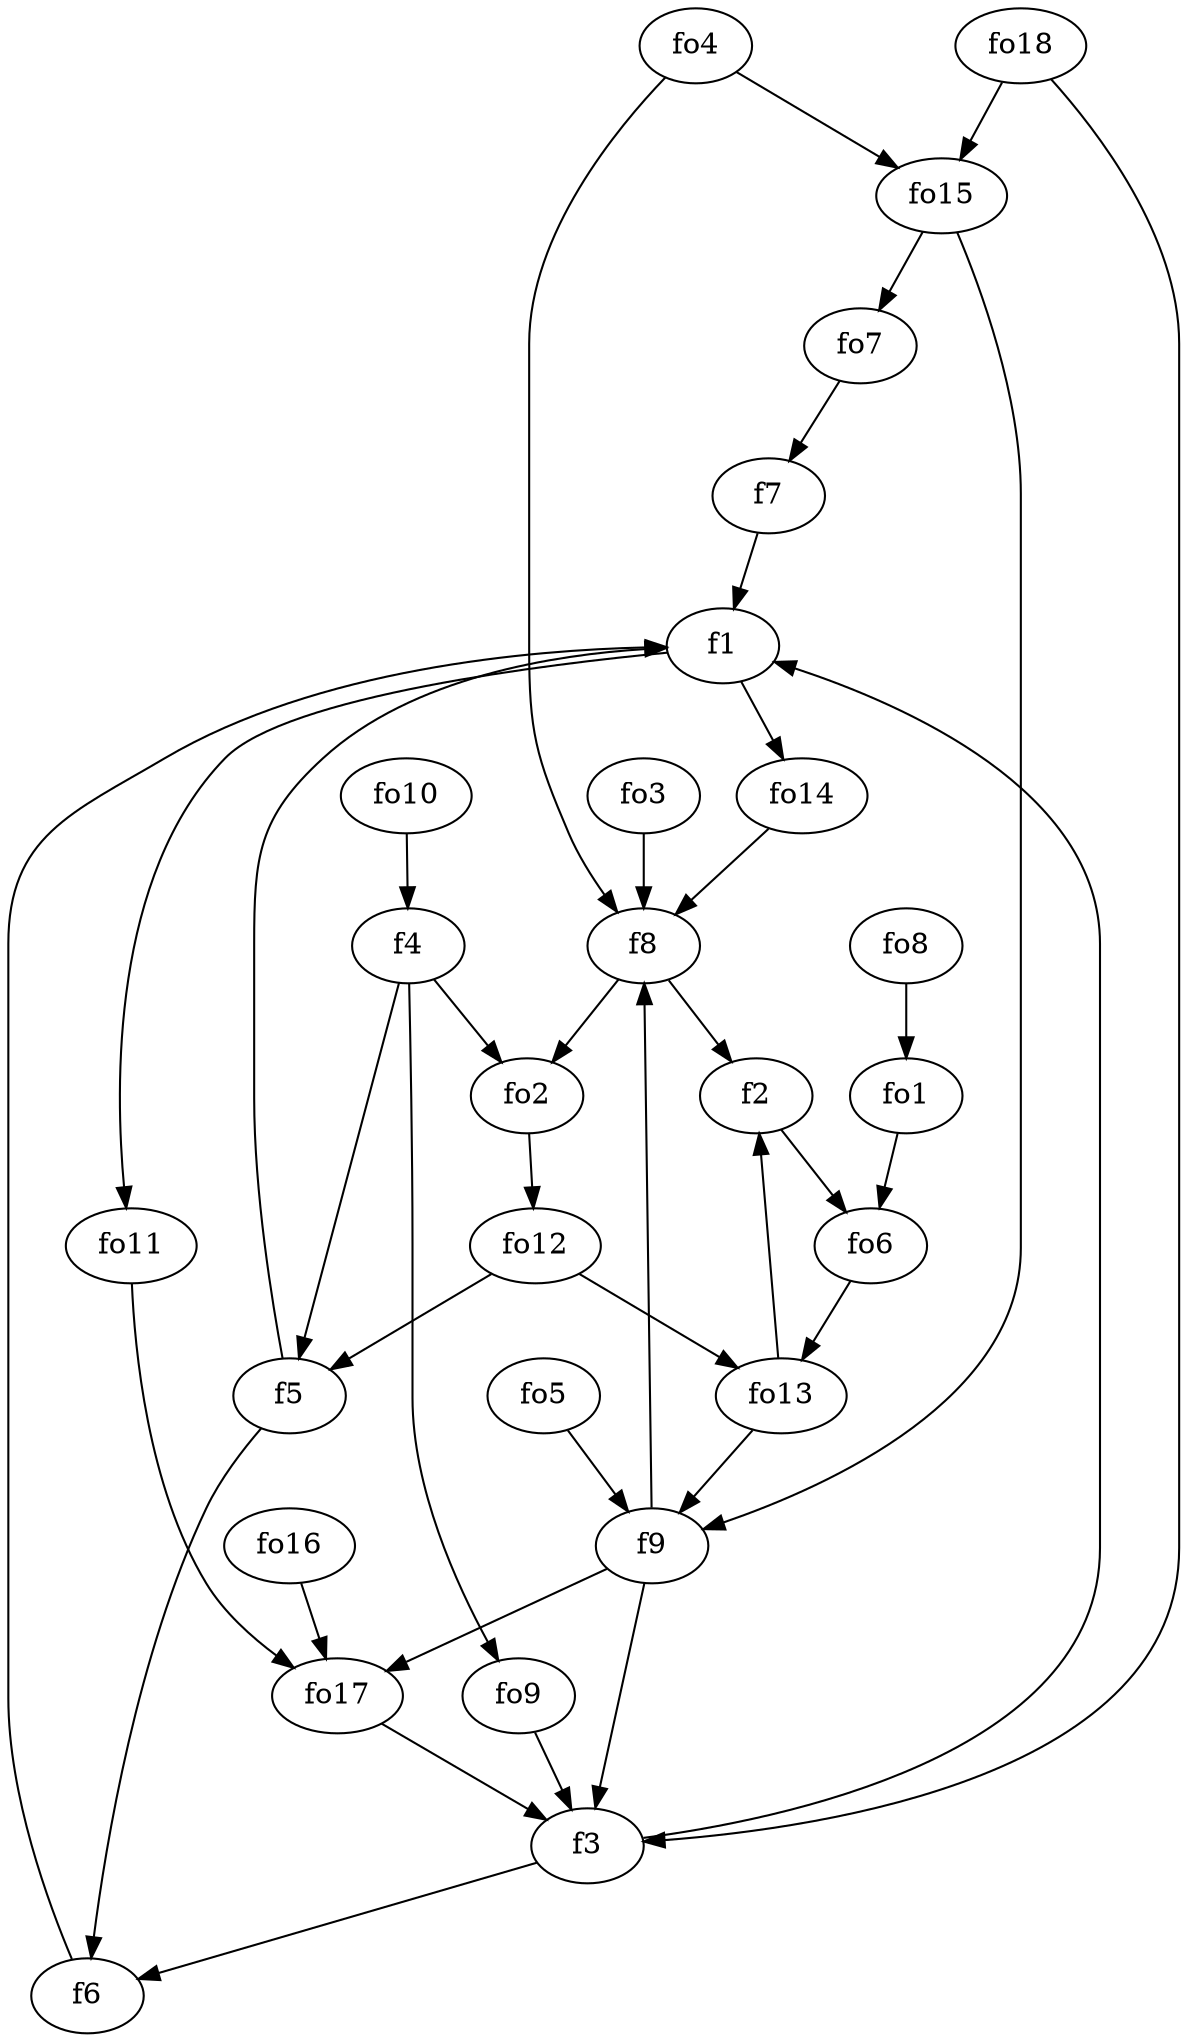 strict digraph  {
f1;
f2;
f3;
f4;
f5;
f6;
f7;
f8;
f9;
fo1;
fo2;
fo3;
fo4;
fo5;
fo6;
fo7;
fo8;
fo9;
fo10;
fo11;
fo12;
fo13;
fo14;
fo15;
fo16;
fo17;
fo18;
f1 -> fo11  [weight=2];
f1 -> fo14  [weight=2];
f2 -> fo6  [weight=2];
f3 -> f1  [weight=2];
f3 -> f6  [weight=2];
f4 -> fo9  [weight=2];
f4 -> fo2  [weight=2];
f4 -> f5  [weight=2];
f5 -> f6  [weight=2];
f5 -> f1  [weight=2];
f6 -> f1  [weight=2];
f7 -> f1  [weight=2];
f8 -> f2  [weight=2];
f8 -> fo2  [weight=2];
f9 -> f3  [weight=2];
f9 -> fo17  [weight=2];
f9 -> f8  [weight=2];
fo1 -> fo6  [weight=2];
fo2 -> fo12  [weight=2];
fo3 -> f8  [weight=2];
fo4 -> f8  [weight=2];
fo4 -> fo15  [weight=2];
fo5 -> f9  [weight=2];
fo6 -> fo13  [weight=2];
fo7 -> f7  [weight=2];
fo8 -> fo1  [weight=2];
fo9 -> f3  [weight=2];
fo10 -> f4  [weight=2];
fo11 -> fo17  [weight=2];
fo12 -> fo13  [weight=2];
fo12 -> f5  [weight=2];
fo13 -> f9  [weight=2];
fo13 -> f2  [weight=2];
fo14 -> f8  [weight=2];
fo15 -> f9  [weight=2];
fo15 -> fo7  [weight=2];
fo16 -> fo17  [weight=2];
fo17 -> f3  [weight=2];
fo18 -> f3  [weight=2];
fo18 -> fo15  [weight=2];
}
